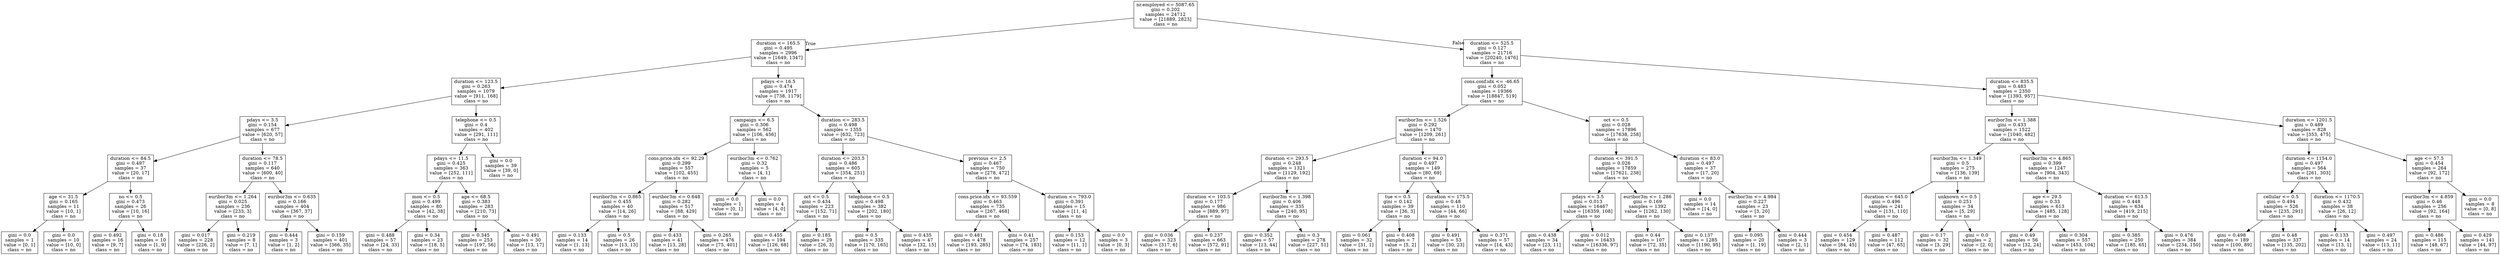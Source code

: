 digraph Tree {
node [shape=box] ;
0 [label="nr.employed <= 5087.65\ngini = 0.202\nsamples = 24712\nvalue = [21889, 2823]\nclass = no"] ;
1 [label="duration <= 165.5\ngini = 0.495\nsamples = 2996\nvalue = [1649, 1347]\nclass = no"] ;
0 -> 1 [labeldistance=2.5, labelangle=45, headlabel="True"] ;
2 [label="duration <= 123.5\ngini = 0.263\nsamples = 1079\nvalue = [911, 168]\nclass = no"] ;
1 -> 2 ;
3 [label="pdays <= 3.5\ngini = 0.154\nsamples = 677\nvalue = [620, 57]\nclass = no"] ;
2 -> 3 ;
4 [label="duration <= 84.5\ngini = 0.497\nsamples = 37\nvalue = [20, 17]\nclass = no"] ;
3 -> 4 ;
5 [label="age <= 31.5\ngini = 0.165\nsamples = 11\nvalue = [10, 1]\nclass = no"] ;
4 -> 5 ;
6 [label="gini = 0.0\nsamples = 1\nvalue = [0, 1]\nclass = no"] ;
5 -> 6 ;
7 [label="gini = 0.0\nsamples = 10\nvalue = [10, 0]\nclass = no"] ;
5 -> 7 ;
8 [label="no <= 0.5\ngini = 0.473\nsamples = 26\nvalue = [10, 16]\nclass = no"] ;
4 -> 8 ;
9 [label="gini = 0.492\nsamples = 16\nvalue = [9, 7]\nclass = no"] ;
8 -> 9 ;
10 [label="gini = 0.18\nsamples = 10\nvalue = [1, 9]\nclass = no"] ;
8 -> 10 ;
11 [label="duration <= 78.5\ngini = 0.117\nsamples = 640\nvalue = [600, 40]\nclass = no"] ;
3 -> 11 ;
12 [label="euribor3m <= 1.264\ngini = 0.025\nsamples = 236\nvalue = [233, 3]\nclass = no"] ;
11 -> 12 ;
13 [label="gini = 0.017\nsamples = 228\nvalue = [226, 2]\nclass = no"] ;
12 -> 13 ;
14 [label="gini = 0.219\nsamples = 8\nvalue = [7, 1]\nclass = no"] ;
12 -> 14 ;
15 [label="euribor3m <= 0.635\ngini = 0.166\nsamples = 404\nvalue = [367, 37]\nclass = no"] ;
11 -> 15 ;
16 [label="gini = 0.444\nsamples = 3\nvalue = [1, 2]\nclass = no"] ;
15 -> 16 ;
17 [label="gini = 0.159\nsamples = 401\nvalue = [366, 35]\nclass = no"] ;
15 -> 17 ;
18 [label="telephone <= 0.5\ngini = 0.4\nsamples = 402\nvalue = [291, 111]\nclass = no"] ;
2 -> 18 ;
19 [label="pdays <= 11.5\ngini = 0.425\nsamples = 363\nvalue = [252, 111]\nclass = no"] ;
18 -> 19 ;
20 [label="mon <= 0.5\ngini = 0.499\nsamples = 80\nvalue = [42, 38]\nclass = no"] ;
19 -> 20 ;
21 [label="gini = 0.488\nsamples = 57\nvalue = [24, 33]\nclass = no"] ;
20 -> 21 ;
22 [label="gini = 0.34\nsamples = 23\nvalue = [18, 5]\nclass = no"] ;
20 -> 22 ;
23 [label="age <= 68.5\ngini = 0.383\nsamples = 283\nvalue = [210, 73]\nclass = no"] ;
19 -> 23 ;
24 [label="gini = 0.345\nsamples = 253\nvalue = [197, 56]\nclass = no"] ;
23 -> 24 ;
25 [label="gini = 0.491\nsamples = 30\nvalue = [13, 17]\nclass = no"] ;
23 -> 25 ;
26 [label="gini = 0.0\nsamples = 39\nvalue = [39, 0]\nclass = no"] ;
18 -> 26 ;
27 [label="pdays <= 16.5\ngini = 0.474\nsamples = 1917\nvalue = [738, 1179]\nclass = no"] ;
1 -> 27 ;
28 [label="campaign <= 6.5\ngini = 0.306\nsamples = 562\nvalue = [106, 456]\nclass = no"] ;
27 -> 28 ;
29 [label="cons.price.idx <= 92.29\ngini = 0.299\nsamples = 557\nvalue = [102, 455]\nclass = no"] ;
28 -> 29 ;
30 [label="euribor3m <= 0.865\ngini = 0.455\nsamples = 40\nvalue = [14, 26]\nclass = no"] ;
29 -> 30 ;
31 [label="gini = 0.133\nsamples = 14\nvalue = [1, 13]\nclass = no"] ;
30 -> 31 ;
32 [label="gini = 0.5\nsamples = 26\nvalue = [13, 13]\nclass = no"] ;
30 -> 32 ;
33 [label="euribor3m <= 0.648\ngini = 0.282\nsamples = 517\nvalue = [88, 429]\nclass = no"] ;
29 -> 33 ;
34 [label="gini = 0.433\nsamples = 41\nvalue = [13, 28]\nclass = no"] ;
33 -> 34 ;
35 [label="gini = 0.265\nsamples = 476\nvalue = [75, 401]\nclass = no"] ;
33 -> 35 ;
36 [label="euribor3m <= 0.762\ngini = 0.32\nsamples = 5\nvalue = [4, 1]\nclass = no"] ;
28 -> 36 ;
37 [label="gini = 0.0\nsamples = 1\nvalue = [0, 1]\nclass = no"] ;
36 -> 37 ;
38 [label="gini = 0.0\nsamples = 4\nvalue = [4, 0]\nclass = no"] ;
36 -> 38 ;
39 [label="duration <= 283.5\ngini = 0.498\nsamples = 1355\nvalue = [632, 723]\nclass = no"] ;
27 -> 39 ;
40 [label="duration <= 203.5\ngini = 0.486\nsamples = 605\nvalue = [354, 251]\nclass = no"] ;
39 -> 40 ;
41 [label="oct <= 0.5\ngini = 0.434\nsamples = 223\nvalue = [152, 71]\nclass = no"] ;
40 -> 41 ;
42 [label="gini = 0.455\nsamples = 194\nvalue = [126, 68]\nclass = no"] ;
41 -> 42 ;
43 [label="gini = 0.185\nsamples = 29\nvalue = [26, 3]\nclass = no"] ;
41 -> 43 ;
44 [label="telephone <= 0.5\ngini = 0.498\nsamples = 382\nvalue = [202, 180]\nclass = no"] ;
40 -> 44 ;
45 [label="gini = 0.5\nsamples = 335\nvalue = [170, 165]\nclass = no"] ;
44 -> 45 ;
46 [label="gini = 0.435\nsamples = 47\nvalue = [32, 15]\nclass = no"] ;
44 -> 46 ;
47 [label="previous <= 2.5\ngini = 0.467\nsamples = 750\nvalue = [278, 472]\nclass = no"] ;
39 -> 47 ;
48 [label="cons.price.idx <= 93.559\ngini = 0.463\nsamples = 735\nvalue = [267, 468]\nclass = no"] ;
47 -> 48 ;
49 [label="gini = 0.481\nsamples = 478\nvalue = [193, 285]\nclass = no"] ;
48 -> 49 ;
50 [label="gini = 0.41\nsamples = 257\nvalue = [74, 183]\nclass = no"] ;
48 -> 50 ;
51 [label="duration <= 793.0\ngini = 0.391\nsamples = 15\nvalue = [11, 4]\nclass = no"] ;
47 -> 51 ;
52 [label="gini = 0.153\nsamples = 12\nvalue = [11, 1]\nclass = no"] ;
51 -> 52 ;
53 [label="gini = 0.0\nsamples = 3\nvalue = [0, 3]\nclass = no"] ;
51 -> 53 ;
54 [label="duration <= 525.5\ngini = 0.127\nsamples = 21716\nvalue = [20240, 1476]\nclass = no"] ;
0 -> 54 [labeldistance=2.5, labelangle=-45, headlabel="False"] ;
55 [label="cons.conf.idx <= -46.65\ngini = 0.052\nsamples = 19366\nvalue = [18847, 519]\nclass = no"] ;
54 -> 55 ;
56 [label="euribor3m <= 1.526\ngini = 0.292\nsamples = 1470\nvalue = [1209, 261]\nclass = no"] ;
55 -> 56 ;
57 [label="duration <= 293.5\ngini = 0.248\nsamples = 1321\nvalue = [1129, 192]\nclass = no"] ;
56 -> 57 ;
58 [label="duration <= 103.5\ngini = 0.177\nsamples = 986\nvalue = [889, 97]\nclass = no"] ;
57 -> 58 ;
59 [label="gini = 0.036\nsamples = 323\nvalue = [317, 6]\nclass = no"] ;
58 -> 59 ;
60 [label="gini = 0.237\nsamples = 663\nvalue = [572, 91]\nclass = no"] ;
58 -> 60 ;
61 [label="euribor3m <= 1.398\ngini = 0.406\nsamples = 335\nvalue = [240, 95]\nclass = no"] ;
57 -> 61 ;
62 [label="gini = 0.352\nsamples = 57\nvalue = [13, 44]\nclass = no"] ;
61 -> 62 ;
63 [label="gini = 0.3\nsamples = 278\nvalue = [227, 51]\nclass = no"] ;
61 -> 63 ;
64 [label="duration <= 94.0\ngini = 0.497\nsamples = 149\nvalue = [80, 69]\nclass = no"] ;
56 -> 64 ;
65 [label="tue <= 0.5\ngini = 0.142\nsamples = 39\nvalue = [36, 3]\nclass = no"] ;
64 -> 65 ;
66 [label="gini = 0.061\nsamples = 32\nvalue = [31, 1]\nclass = no"] ;
65 -> 66 ;
67 [label="gini = 0.408\nsamples = 7\nvalue = [5, 2]\nclass = no"] ;
65 -> 67 ;
68 [label="duration <= 175.5\ngini = 0.48\nsamples = 110\nvalue = [44, 66]\nclass = no"] ;
64 -> 68 ;
69 [label="gini = 0.491\nsamples = 53\nvalue = [30, 23]\nclass = no"] ;
68 -> 69 ;
70 [label="gini = 0.371\nsamples = 57\nvalue = [14, 43]\nclass = no"] ;
68 -> 70 ;
71 [label="oct <= 0.5\ngini = 0.028\nsamples = 17896\nvalue = [17638, 258]\nclass = no"] ;
55 -> 71 ;
72 [label="duration <= 391.5\ngini = 0.026\nsamples = 17859\nvalue = [17621, 238]\nclass = no"] ;
71 -> 72 ;
73 [label="pdays <= 3.5\ngini = 0.013\nsamples = 16467\nvalue = [16359, 108]\nclass = no"] ;
72 -> 73 ;
74 [label="gini = 0.438\nsamples = 34\nvalue = [23, 11]\nclass = no"] ;
73 -> 74 ;
75 [label="gini = 0.012\nsamples = 16433\nvalue = [16336, 97]\nclass = no"] ;
73 -> 75 ;
76 [label="euribor3m <= 1.286\ngini = 0.169\nsamples = 1392\nvalue = [1262, 130]\nclass = no"] ;
72 -> 76 ;
77 [label="gini = 0.44\nsamples = 107\nvalue = [72, 35]\nclass = no"] ;
76 -> 77 ;
78 [label="gini = 0.137\nsamples = 1285\nvalue = [1190, 95]\nclass = no"] ;
76 -> 78 ;
79 [label="duration <= 83.0\ngini = 0.497\nsamples = 37\nvalue = [17, 20]\nclass = no"] ;
71 -> 79 ;
80 [label="gini = 0.0\nsamples = 14\nvalue = [14, 0]\nclass = no"] ;
79 -> 80 ;
81 [label="euribor3m <= 4.984\ngini = 0.227\nsamples = 23\nvalue = [3, 20]\nclass = no"] ;
79 -> 81 ;
82 [label="gini = 0.095\nsamples = 20\nvalue = [1, 19]\nclass = no"] ;
81 -> 82 ;
83 [label="gini = 0.444\nsamples = 3\nvalue = [2, 1]\nclass = no"] ;
81 -> 83 ;
84 [label="duration <= 835.5\ngini = 0.483\nsamples = 2350\nvalue = [1393, 957]\nclass = no"] ;
54 -> 84 ;
85 [label="euribor3m <= 1.388\ngini = 0.433\nsamples = 1522\nvalue = [1040, 482]\nclass = no"] ;
84 -> 85 ;
86 [label="euribor3m <= 1.349\ngini = 0.5\nsamples = 275\nvalue = [136, 139]\nclass = no"] ;
85 -> 86 ;
87 [label="duration <= 645.0\ngini = 0.496\nsamples = 241\nvalue = [131, 110]\nclass = no"] ;
86 -> 87 ;
88 [label="gini = 0.454\nsamples = 129\nvalue = [84, 45]\nclass = no"] ;
87 -> 88 ;
89 [label="gini = 0.487\nsamples = 112\nvalue = [47, 65]\nclass = no"] ;
87 -> 89 ;
90 [label="unknown <= 0.5\ngini = 0.251\nsamples = 34\nvalue = [5, 29]\nclass = no"] ;
86 -> 90 ;
91 [label="gini = 0.17\nsamples = 32\nvalue = [3, 29]\nclass = no"] ;
90 -> 91 ;
92 [label="gini = 0.0\nsamples = 2\nvalue = [2, 0]\nclass = no"] ;
90 -> 92 ;
93 [label="euribor3m <= 4.865\ngini = 0.399\nsamples = 1247\nvalue = [904, 343]\nclass = no"] ;
85 -> 93 ;
94 [label="age <= 29.5\ngini = 0.33\nsamples = 613\nvalue = [485, 128]\nclass = no"] ;
93 -> 94 ;
95 [label="gini = 0.49\nsamples = 56\nvalue = [32, 24]\nclass = no"] ;
94 -> 95 ;
96 [label="gini = 0.304\nsamples = 557\nvalue = [453, 104]\nclass = no"] ;
94 -> 96 ;
97 [label="duration <= 613.5\ngini = 0.448\nsamples = 634\nvalue = [419, 215]\nclass = no"] ;
93 -> 97 ;
98 [label="gini = 0.385\nsamples = 250\nvalue = [185, 65]\nclass = no"] ;
97 -> 98 ;
99 [label="gini = 0.476\nsamples = 384\nvalue = [234, 150]\nclass = no"] ;
97 -> 99 ;
100 [label="duration <= 1201.5\ngini = 0.489\nsamples = 828\nvalue = [353, 475]\nclass = no"] ;
84 -> 100 ;
101 [label="duration <= 1154.0\ngini = 0.497\nsamples = 564\nvalue = [261, 303]\nclass = no"] ;
100 -> 101 ;
102 [label="cellular <= 0.5\ngini = 0.494\nsamples = 526\nvalue = [235, 291]\nclass = no"] ;
101 -> 102 ;
103 [label="gini = 0.498\nsamples = 189\nvalue = [100, 89]\nclass = no"] ;
102 -> 103 ;
104 [label="gini = 0.48\nsamples = 337\nvalue = [135, 202]\nclass = no"] ;
102 -> 104 ;
105 [label="duration <= 1170.5\ngini = 0.432\nsamples = 38\nvalue = [26, 12]\nclass = no"] ;
101 -> 105 ;
106 [label="gini = 0.133\nsamples = 14\nvalue = [13, 1]\nclass = no"] ;
105 -> 106 ;
107 [label="gini = 0.497\nsamples = 24\nvalue = [13, 11]\nclass = no"] ;
105 -> 107 ;
108 [label="age <= 57.5\ngini = 0.454\nsamples = 264\nvalue = [92, 172]\nclass = no"] ;
100 -> 108 ;
109 [label="euribor3m <= 4.859\ngini = 0.46\nsamples = 256\nvalue = [92, 164]\nclass = no"] ;
108 -> 109 ;
110 [label="gini = 0.486\nsamples = 115\nvalue = [48, 67]\nclass = no"] ;
109 -> 110 ;
111 [label="gini = 0.429\nsamples = 141\nvalue = [44, 97]\nclass = no"] ;
109 -> 111 ;
112 [label="gini = 0.0\nsamples = 8\nvalue = [0, 8]\nclass = no"] ;
108 -> 112 ;
}